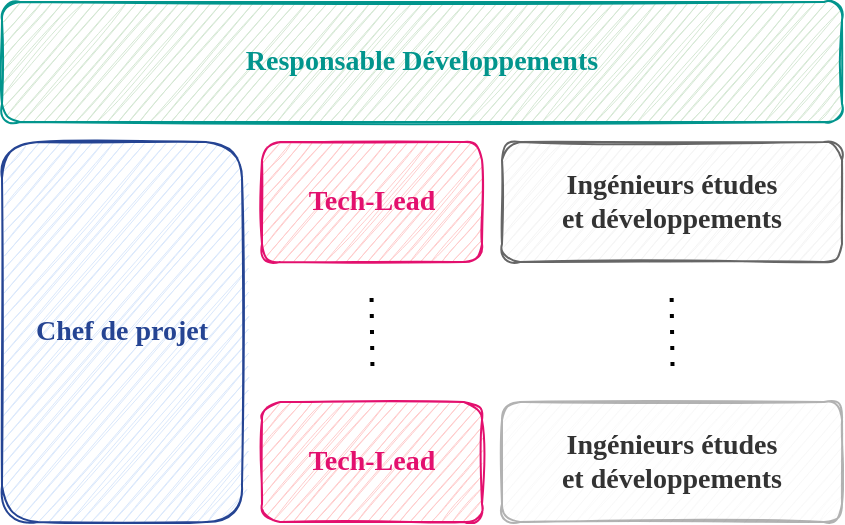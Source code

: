 <mxfile version="15.3.1" type="device"><diagram id="rfDIzRpRxuX88pfd-83o" name="Page-1"><mxGraphModel dx="1038" dy="521" grid="1" gridSize="10" guides="1" tooltips="1" connect="1" arrows="1" fold="1" page="1" pageScale="1" pageWidth="827" pageHeight="1169" math="0" shadow="0"><root><mxCell id="0"/><mxCell id="1" parent="0"/><mxCell id="VmIyXG3yJ9ZJNozY13JR-2" value="&lt;font style=&quot;font-size: 14px;&quot;&gt;Tech-Lead&lt;/font&gt;" style="rounded=1;whiteSpace=wrap;html=1;fontFamily=Comic Sans MS;verticalAlign=middle;fontSize=14;fillColor=#FFCCCC;strokeColor=#E3106E;fontColor=#E3106E;sketch=1;fontStyle=1;glass=0;fillStyle=hachure;" vertex="1" parent="1"><mxGeometry x="340" y="330" width="110" height="60" as="geometry"/></mxCell><mxCell id="VmIyXG3yJ9ZJNozY13JR-3" value="&lt;font style=&quot;font-size: 14px;&quot;&gt;Tech-Lead&lt;/font&gt;" style="rounded=1;whiteSpace=wrap;html=1;fontFamily=Comic Sans MS;verticalAlign=middle;fontSize=14;fillColor=#FFCCCC;strokeColor=#E3106E;fontColor=#E3106E;sketch=1;fontStyle=1;fillStyle=hachure;" vertex="1" parent="1"><mxGeometry x="340" y="460" width="110" height="60" as="geometry"/></mxCell><mxCell id="VmIyXG3yJ9ZJNozY13JR-5" value="&lt;font style=&quot;font-size: 14px&quot;&gt;Ingénieurs études &lt;br&gt;et développements&lt;/font&gt;" style="rounded=1;whiteSpace=wrap;html=1;fontFamily=Comic Sans MS;verticalAlign=middle;fontSize=14;fillColor=#f5f5f5;strokeColor=#666666;fontColor=#333333;sketch=1;fontStyle=1;perimeterSpacing=0;shadow=0;glass=0;" vertex="1" parent="1"><mxGeometry x="460" y="330" width="170" height="60" as="geometry"/></mxCell><mxCell id="VmIyXG3yJ9ZJNozY13JR-8" value="&lt;font style=&quot;font-size: 14px&quot;&gt;Ingénieurs études &lt;br&gt;et développements&lt;/font&gt;" style="rounded=1;whiteSpace=wrap;html=1;fontFamily=Comic Sans MS;verticalAlign=middle;fontSize=14;fillColor=#f5f5f5;strokeColor=#666666;fontColor=#333333;sketch=1;opacity=50;fontStyle=1" vertex="1" parent="1"><mxGeometry x="460" y="460" width="170" height="60" as="geometry"/></mxCell><mxCell id="VmIyXG3yJ9ZJNozY13JR-12" value="" style="endArrow=none;dashed=1;html=1;dashPattern=1 3;strokeWidth=2;fontFamily=Comic Sans MS;fontSize=14;fontColor=#FF6666;sourcePerimeterSpacing=22;targetPerimeterSpacing=17;" edge="1" parent="1"><mxGeometry width="50" height="50" relative="1" as="geometry"><mxPoint x="545.25" y="442" as="sourcePoint"/><mxPoint x="544.75" y="402" as="targetPoint"/></mxGeometry></mxCell><mxCell id="VmIyXG3yJ9ZJNozY13JR-13" value="Chef de projet" style="rounded=1;whiteSpace=wrap;html=1;sketch=1;fontFamily=Comic Sans MS;fontSize=14;verticalAlign=middle;fillColor=#dae8fc;strokeColor=#254493;fontColor=#254493;fontStyle=1" vertex="1" parent="1"><mxGeometry x="210" y="330" width="120" height="190" as="geometry"/></mxCell><mxCell id="VmIyXG3yJ9ZJNozY13JR-14" value="" style="endArrow=none;dashed=1;html=1;dashPattern=1 3;strokeWidth=2;fontFamily=Comic Sans MS;fontSize=14;fontColor=#FF6666;sourcePerimeterSpacing=22;targetPerimeterSpacing=17;" edge="1" parent="1"><mxGeometry width="50" height="50" relative="1" as="geometry"><mxPoint x="395.21" y="442" as="sourcePoint"/><mxPoint x="394.71" y="402" as="targetPoint"/></mxGeometry></mxCell><mxCell id="VmIyXG3yJ9ZJNozY13JR-15" value="&lt;font&gt;Responsable Développements&lt;/font&gt;" style="rounded=1;whiteSpace=wrap;html=1;fontFamily=Comic Sans MS;verticalAlign=middle;fontSize=14;fillColor=#d5e8d4;strokeColor=#02958D;sketch=1;fontStyle=1;perimeterSpacing=0;shadow=0;glass=0;fontColor=#02958D;" vertex="1" parent="1"><mxGeometry x="210" y="260" width="420" height="60" as="geometry"/></mxCell></root></mxGraphModel></diagram></mxfile>